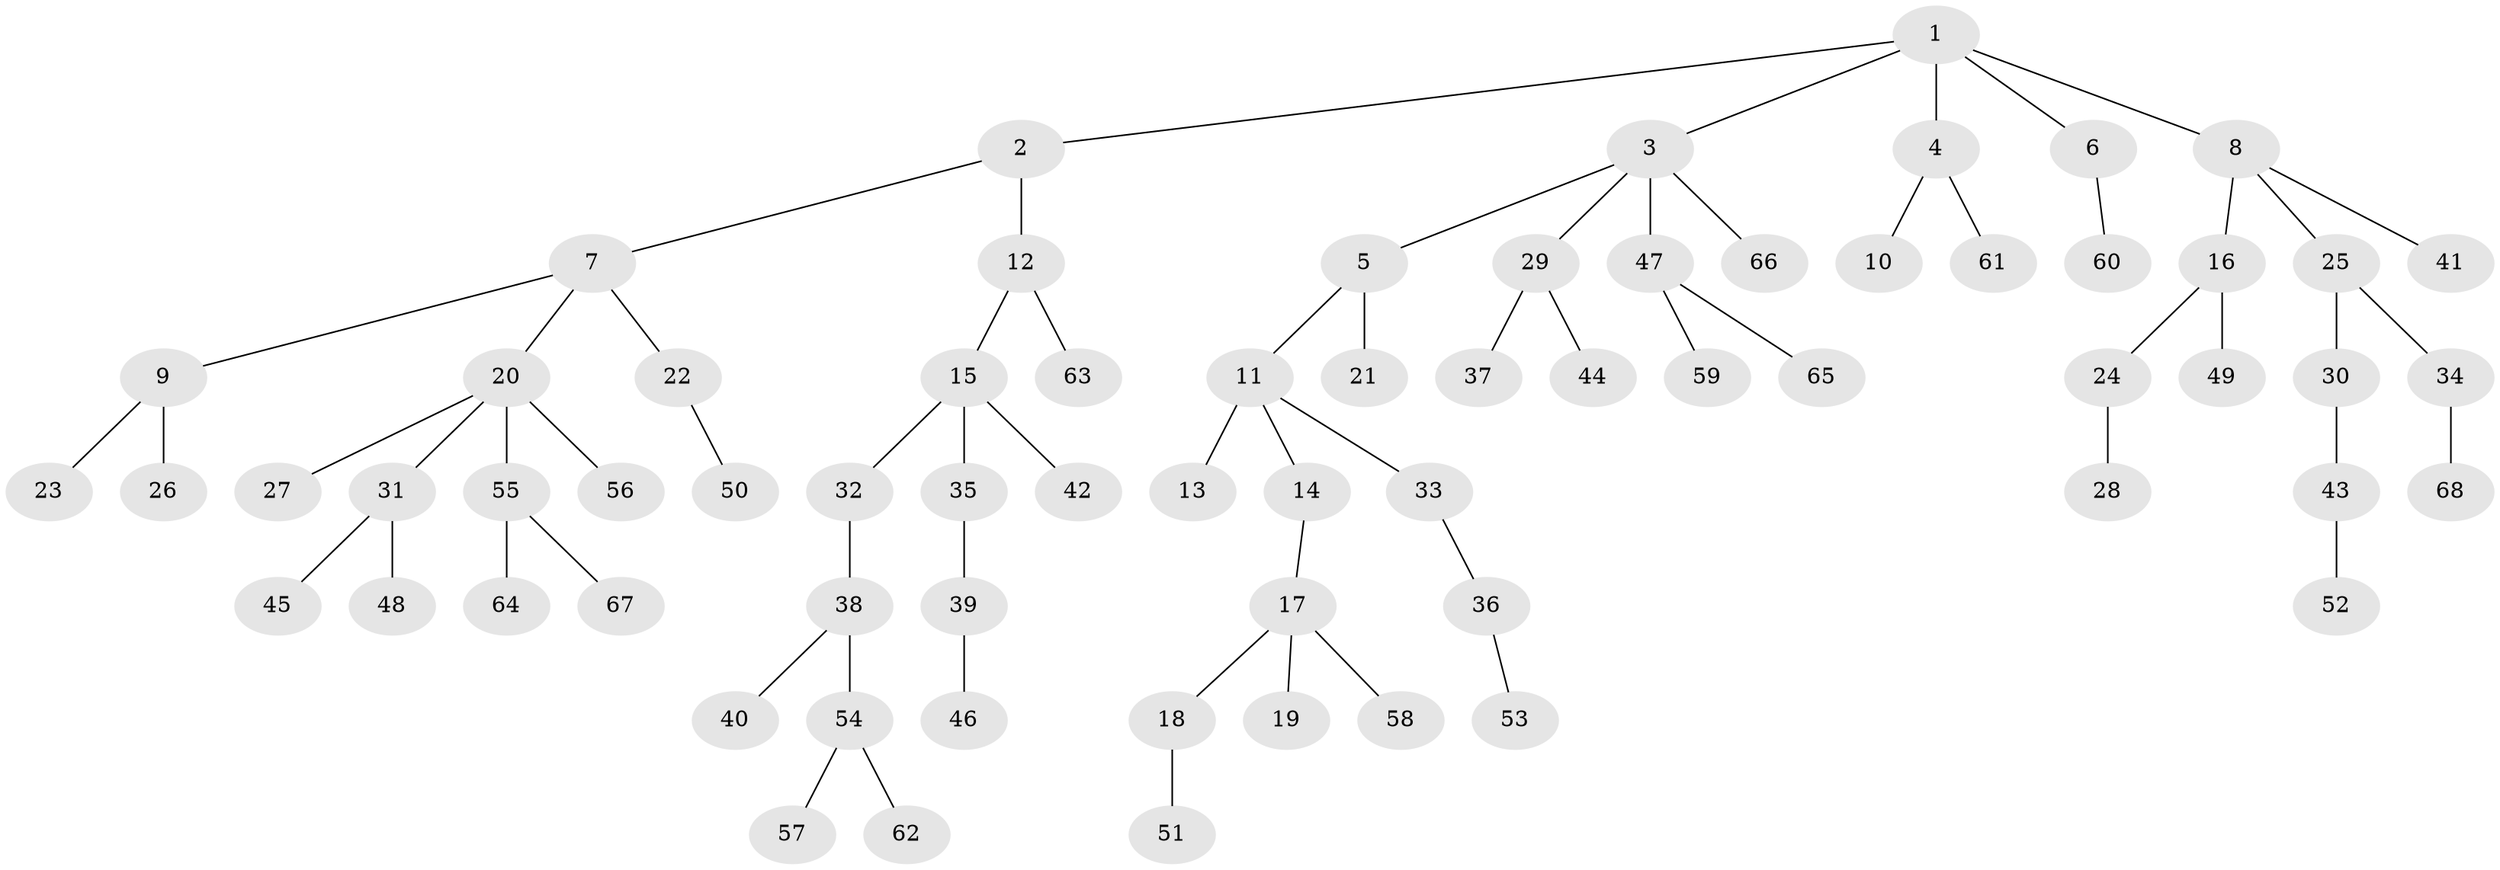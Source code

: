 // coarse degree distribution, {5: 0.024390243902439025, 3: 0.12195121951219512, 4: 0.07317073170731707, 2: 0.3902439024390244, 1: 0.3902439024390244}
// Generated by graph-tools (version 1.1) at 2025/51/03/04/25 22:51:35]
// undirected, 68 vertices, 67 edges
graph export_dot {
  node [color=gray90,style=filled];
  1;
  2;
  3;
  4;
  5;
  6;
  7;
  8;
  9;
  10;
  11;
  12;
  13;
  14;
  15;
  16;
  17;
  18;
  19;
  20;
  21;
  22;
  23;
  24;
  25;
  26;
  27;
  28;
  29;
  30;
  31;
  32;
  33;
  34;
  35;
  36;
  37;
  38;
  39;
  40;
  41;
  42;
  43;
  44;
  45;
  46;
  47;
  48;
  49;
  50;
  51;
  52;
  53;
  54;
  55;
  56;
  57;
  58;
  59;
  60;
  61;
  62;
  63;
  64;
  65;
  66;
  67;
  68;
  1 -- 2;
  1 -- 3;
  1 -- 4;
  1 -- 6;
  1 -- 8;
  2 -- 7;
  2 -- 12;
  3 -- 5;
  3 -- 29;
  3 -- 47;
  3 -- 66;
  4 -- 10;
  4 -- 61;
  5 -- 11;
  5 -- 21;
  6 -- 60;
  7 -- 9;
  7 -- 20;
  7 -- 22;
  8 -- 16;
  8 -- 25;
  8 -- 41;
  9 -- 23;
  9 -- 26;
  11 -- 13;
  11 -- 14;
  11 -- 33;
  12 -- 15;
  12 -- 63;
  14 -- 17;
  15 -- 32;
  15 -- 35;
  15 -- 42;
  16 -- 24;
  16 -- 49;
  17 -- 18;
  17 -- 19;
  17 -- 58;
  18 -- 51;
  20 -- 27;
  20 -- 31;
  20 -- 55;
  20 -- 56;
  22 -- 50;
  24 -- 28;
  25 -- 30;
  25 -- 34;
  29 -- 37;
  29 -- 44;
  30 -- 43;
  31 -- 45;
  31 -- 48;
  32 -- 38;
  33 -- 36;
  34 -- 68;
  35 -- 39;
  36 -- 53;
  38 -- 40;
  38 -- 54;
  39 -- 46;
  43 -- 52;
  47 -- 59;
  47 -- 65;
  54 -- 57;
  54 -- 62;
  55 -- 64;
  55 -- 67;
}
